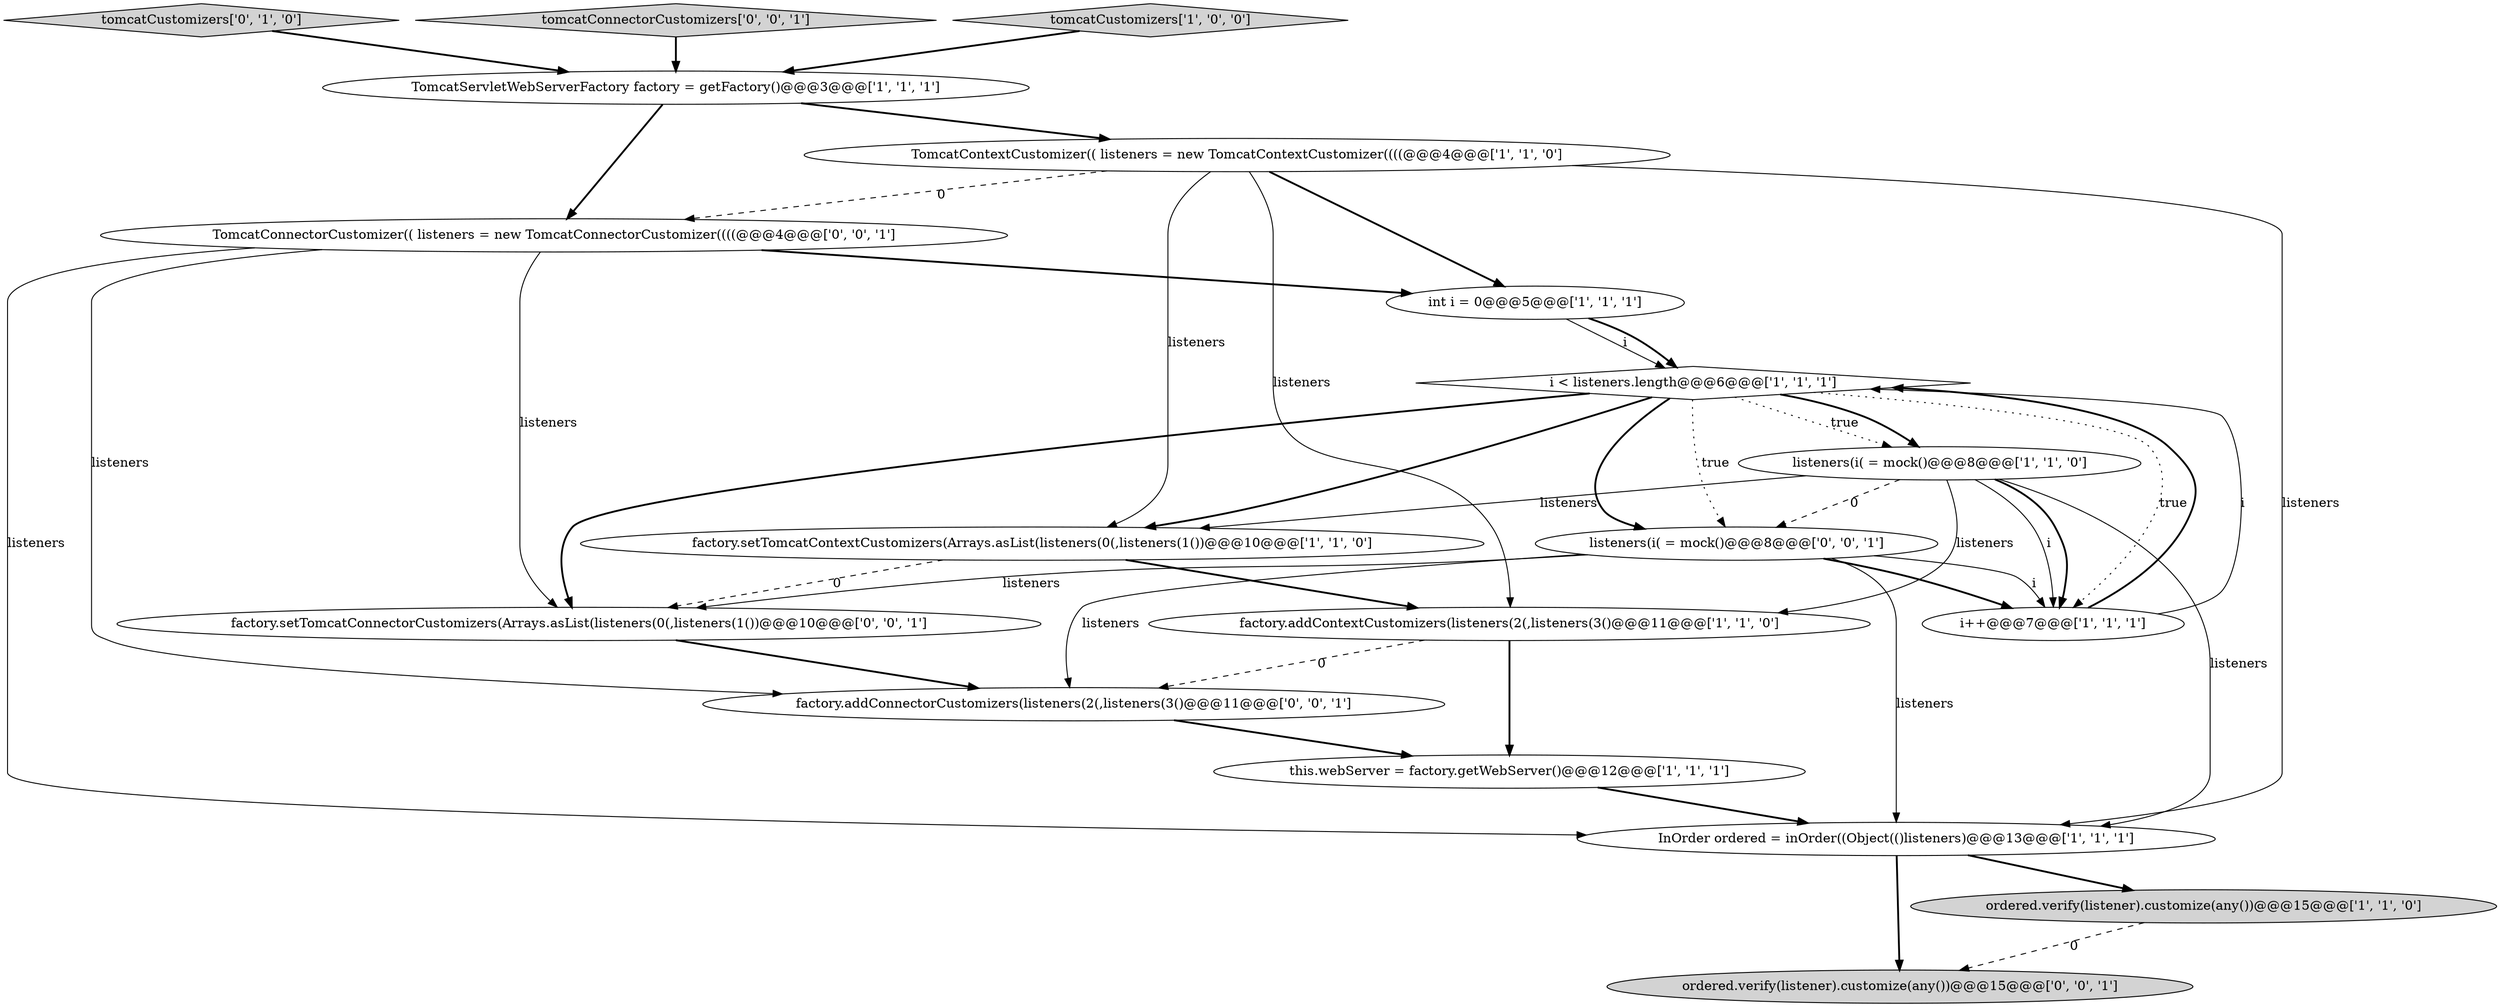 digraph {
17 [style = filled, label = "factory.setTomcatConnectorCustomizers(Arrays.asList(listeners(0(,listeners(1())@@@10@@@['0', '0', '1']", fillcolor = white, shape = ellipse image = "AAA0AAABBB3BBB"];
16 [style = filled, label = "factory.addConnectorCustomizers(listeners(2(,listeners(3()@@@11@@@['0', '0', '1']", fillcolor = white, shape = ellipse image = "AAA0AAABBB3BBB"];
1 [style = filled, label = "TomcatContextCustomizer(( listeners = new TomcatContextCustomizer((((@@@4@@@['1', '1', '0']", fillcolor = white, shape = ellipse image = "AAA0AAABBB1BBB"];
9 [style = filled, label = "listeners(i( = mock()@@@8@@@['1', '1', '0']", fillcolor = white, shape = ellipse image = "AAA0AAABBB1BBB"];
10 [style = filled, label = "this.webServer = factory.getWebServer()@@@12@@@['1', '1', '1']", fillcolor = white, shape = ellipse image = "AAA0AAABBB1BBB"];
12 [style = filled, label = "tomcatCustomizers['0', '1', '0']", fillcolor = lightgray, shape = diamond image = "AAA0AAABBB2BBB"];
5 [style = filled, label = "i++@@@7@@@['1', '1', '1']", fillcolor = white, shape = ellipse image = "AAA0AAABBB1BBB"];
14 [style = filled, label = "TomcatConnectorCustomizer(( listeners = new TomcatConnectorCustomizer((((@@@4@@@['0', '0', '1']", fillcolor = white, shape = ellipse image = "AAA0AAABBB3BBB"];
18 [style = filled, label = "tomcatConnectorCustomizers['0', '0', '1']", fillcolor = lightgray, shape = diamond image = "AAA0AAABBB3BBB"];
6 [style = filled, label = "InOrder ordered = inOrder((Object(()listeners)@@@13@@@['1', '1', '1']", fillcolor = white, shape = ellipse image = "AAA0AAABBB1BBB"];
7 [style = filled, label = "i < listeners.length@@@6@@@['1', '1', '1']", fillcolor = white, shape = diamond image = "AAA0AAABBB1BBB"];
8 [style = filled, label = "TomcatServletWebServerFactory factory = getFactory()@@@3@@@['1', '1', '1']", fillcolor = white, shape = ellipse image = "AAA0AAABBB1BBB"];
13 [style = filled, label = "ordered.verify(listener).customize(any())@@@15@@@['0', '0', '1']", fillcolor = lightgray, shape = ellipse image = "AAA0AAABBB3BBB"];
0 [style = filled, label = "factory.setTomcatContextCustomizers(Arrays.asList(listeners(0(,listeners(1())@@@10@@@['1', '1', '0']", fillcolor = white, shape = ellipse image = "AAA0AAABBB1BBB"];
2 [style = filled, label = "factory.addContextCustomizers(listeners(2(,listeners(3()@@@11@@@['1', '1', '0']", fillcolor = white, shape = ellipse image = "AAA0AAABBB1BBB"];
3 [style = filled, label = "ordered.verify(listener).customize(any())@@@15@@@['1', '1', '0']", fillcolor = lightgray, shape = ellipse image = "AAA0AAABBB1BBB"];
11 [style = filled, label = "tomcatCustomizers['1', '0', '0']", fillcolor = lightgray, shape = diamond image = "AAA0AAABBB1BBB"];
15 [style = filled, label = "listeners(i( = mock()@@@8@@@['0', '0', '1']", fillcolor = white, shape = ellipse image = "AAA0AAABBB3BBB"];
4 [style = filled, label = "int i = 0@@@5@@@['1', '1', '1']", fillcolor = white, shape = ellipse image = "AAA0AAABBB1BBB"];
4->7 [style = solid, label="i"];
6->3 [style = bold, label=""];
14->16 [style = solid, label="listeners"];
1->4 [style = bold, label=""];
1->0 [style = solid, label="listeners"];
7->17 [style = bold, label=""];
1->14 [style = dashed, label="0"];
16->10 [style = bold, label=""];
9->5 [style = solid, label="i"];
0->2 [style = bold, label=""];
9->0 [style = solid, label="listeners"];
8->14 [style = bold, label=""];
5->7 [style = solid, label="i"];
9->2 [style = solid, label="listeners"];
7->0 [style = bold, label=""];
7->9 [style = dotted, label="true"];
9->6 [style = solid, label="listeners"];
15->5 [style = solid, label="i"];
2->10 [style = bold, label=""];
15->16 [style = solid, label="listeners"];
0->17 [style = dashed, label="0"];
7->15 [style = dotted, label="true"];
10->6 [style = bold, label=""];
3->13 [style = dashed, label="0"];
4->7 [style = bold, label=""];
15->5 [style = bold, label=""];
7->5 [style = dotted, label="true"];
7->9 [style = bold, label=""];
8->1 [style = bold, label=""];
1->2 [style = solid, label="listeners"];
1->6 [style = solid, label="listeners"];
15->6 [style = solid, label="listeners"];
12->8 [style = bold, label=""];
2->16 [style = dashed, label="0"];
6->13 [style = bold, label=""];
15->17 [style = solid, label="listeners"];
9->5 [style = bold, label=""];
5->7 [style = bold, label=""];
11->8 [style = bold, label=""];
7->15 [style = bold, label=""];
14->6 [style = solid, label="listeners"];
18->8 [style = bold, label=""];
14->17 [style = solid, label="listeners"];
17->16 [style = bold, label=""];
9->15 [style = dashed, label="0"];
14->4 [style = bold, label=""];
}
